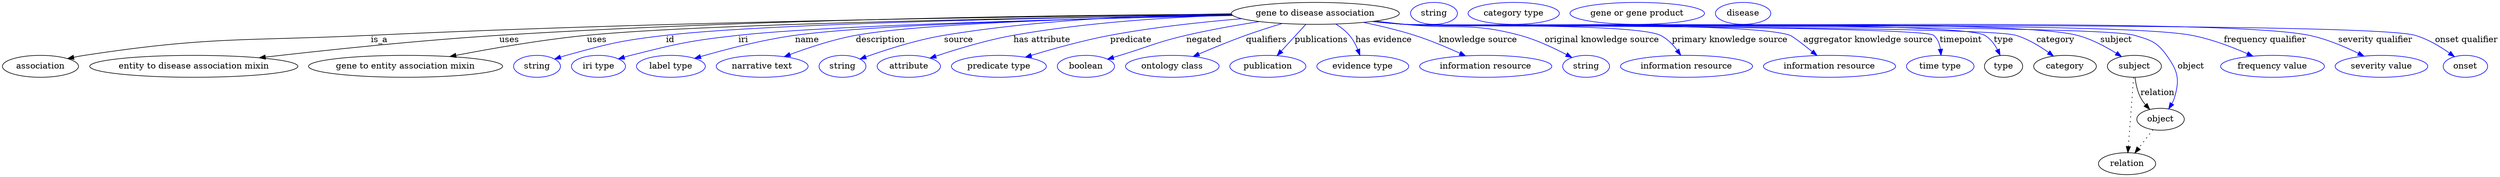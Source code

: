 digraph {
	graph [bb="0,0,4097.4,283"];
	node [label="\N"];
	"gene to disease association"	[height=0.5,
		label="gene to disease association",
		pos="2154.4,265",
		width=3.8274];
	association	[height=0.5,
		pos="62.394,178",
		width=1.7332];
	"gene to disease association" -> association	[label=is_a,
		lp="618.39,221.5",
		pos="e,106.48,190.75 2017.2,263.08 1746.8,260.79 1125.8,253.14 604.39,229 394.77,219.3 340.81,227.87 133.39,196 127.91,195.16 122.23,\
194.11 116.58,192.94"];
	"entity to disease association mixin"	[height=0.5,
		pos="313.39,178",
		width=4.7482];
	"gene to disease association" -> "entity to disease association mixin"	[label=uses,
		lp="831.89,221.5",
		pos="e,420.93,192.01 2016.9,263.72 1774.1,262.49 1253.8,256.52 815.39,229 683.43,220.71 532.52,204.81 430.91,193.16"];
	"gene to entity association mixin"	[height=0.5,
		pos="661.39,178",
		width=4.4232];
	"gene to disease association" -> "gene to entity association mixin"	[label=uses,
		lp="975.89,221.5",
		pos="e,734.2,194.08 2018,262.36 1749.5,258.73 1160.9,248.76 959.39,229 886.23,221.82 803.86,207.52 744.3,196.04"];
	id	[color=blue,
		height=0.5,
		label=string,
		pos="877.39,178",
		width=1.0652];
	"gene to disease association" -> id	[color=blue,
		label=id,
		lp="1096.4,221.5",
		pos="e,906.37,190.01 2017.7,262.33 1772,258.85 1265,249.41 1089.4,229 1015.5,220.42 997.06,215.79 925.39,196 922.28,195.14 919.08,194.18 \
915.89,193.17",
		style=solid];
	iri	[color=blue,
		height=0.5,
		label="iri type",
		pos="978.39,178",
		width=1.2277];
	"gene to disease association" -> iri	[color=blue,
		label=iri,
		lp="1216.4,221.5",
		pos="e,1011,190.17 2019,261.45 1796.1,256.84 1361.2,245.98 1208.4,229 1128.9,220.16 1109,215.59 1031.4,196 1028,195.13 1024.4,194.17 \
1020.9,193.15",
		style=solid];
	name	[color=blue,
		height=0.5,
		label="label type",
		pos="1097.4,178",
		width=1.5707];
	"gene to disease association" -> name	[color=blue,
		label=name,
		lp="1321.4,221.5",
		pos="e,1136.4,191.1 2018.6,261.63 1813.9,257.51 1435.7,247.64 1301.4,229 1247.5,221.52 1187.1,205.78 1146.1,193.94",
		style=solid];
	description	[color=blue,
		height=0.5,
		label="narrative text",
		pos="1247.4,178",
		width=2.0943];
	"gene to disease association" -> description	[color=blue,
		label=description,
		lp="1440.9,221.5",
		pos="e,1283.5,193.85 2018.2,262.07 1833.9,258.7 1515,249.98 1400.4,229 1363.3,222.21 1322.8,208.69 1292.8,197.42",
		style=solid];
	source	[color=blue,
		height=0.5,
		label=string,
		pos="1379.4,178",
		width=1.0652];
	"gene to disease association" -> source	[color=blue,
		label=source,
		lp="1569.4,221.5",
		pos="e,1407.9,190.06 2016.5,264.42 1892.5,262.82 1705.6,255.51 1545.4,229 1500.6,221.59 1450.9,205.54 1417.7,193.62",
		style=solid];
	"has attribute"	[color=blue,
		height=0.5,
		label=attribute,
		pos="1487.4,178",
		width=1.4443];
	"gene to disease association" -> "has attribute"	[color=blue,
		label="has attribute",
		lp="1706.4,221.5",
		pos="e,1522.1,191.46 2018.2,262.13 1918.2,258.88 1779.5,250.45 1659.4,229 1615.2,221.11 1566.2,206.24 1531.9,194.75",
		style=solid];
	predicate	[color=blue,
		height=0.5,
		label="predicate type",
		pos="1635.4,178",
		width=2.1665];
	"gene to disease association" -> predicate	[color=blue,
		label=predicate,
		lp="1851.4,221.5",
		pos="e,1678.7,193.06 2033.6,256.3 1969.1,250.97 1888.5,242.37 1817.4,229 1773.4,220.73 1724.5,207.04 1688.5,196.08",
		style=solid];
	negated	[color=blue,
		height=0.5,
		label=boolean,
		pos="1778.4,178",
		width=1.2999];
	"gene to disease association" -> negated	[color=blue,
		label=negated,
		lp="1971.4,221.5",
		pos="e,1813.6,189.91 2062.6,251.51 2025.1,245.72 1981.5,238.1 1942.4,229 1893.1,217.52 1881.8,210.81 1833.4,196 1830.1,194.99 1826.7,\
193.94 1823.2,192.89",
		style=solid];
	qualifiers	[color=blue,
		height=0.5,
		label="ontology class",
		pos="1919.4,178",
		width=2.1304];
	"gene to disease association" -> qualifiers	[color=blue,
		label=qualifiers,
		lp="2073.9,221.5",
		pos="e,1953.7,194.2 2099.8,248.39 2080.9,242.66 2059.6,235.89 2040.4,229 2014.5,219.69 1986,207.99 1963.2,198.25",
		style=solid];
	publications	[color=blue,
		height=0.5,
		label=publication,
		pos="2076.4,178",
		width=1.7332];
	"gene to disease association" -> publications	[color=blue,
		label=publications,
		lp="2164.4,221.5",
		pos="e,2091.6,195.6 2138.6,246.8 2127.1,234.31 2111.5,217.24 2098.7,203.35",
		style=solid];
	"has evidence"	[color=blue,
		height=0.5,
		label="evidence type",
		pos="2232.4,178",
		width=2.0943];
	"gene to disease association" -> "has evidence"	[color=blue,
		label="has evidence",
		lp="2266.9,221.5",
		pos="e,2227.7,196.17 2188,247.51 2196.1,242.4 2204.2,236.2 2210.4,229 2216.2,222.27 2220.7,213.76 2224.1,205.67",
		style=solid];
	"knowledge source"	[color=blue,
		height=0.5,
		label="information resource",
		pos="2434.4,178",
		width=3.015];
	"gene to disease association" -> "knowledge source"	[color=blue,
		label="knowledge source",
		lp="2421.9,221.5",
		pos="e,2401.3,195.19 2233.5,250.19 2260.4,244.66 2290.5,237.55 2317.4,229 2342.7,220.96 2370,209.44 2391.9,199.49",
		style=solid];
	"original knowledge source"	[color=blue,
		height=0.5,
		label=string,
		pos="2599.4,178",
		width=1.0652];
	"gene to disease association" -> "original knowledge source"	[color=blue,
		label="original knowledge source",
		lp="2625.4,221.5",
		pos="e,2576,192.52 2252.8,252.34 2269,250.5 2285.7,248.66 2301.4,247 2385.3,238.15 2408.9,250.9 2490.4,229 2517.4,221.75 2546,208.37 \
2567.2,197.27",
		style=solid];
	"primary knowledge source"	[color=blue,
		height=0.5,
		label="information resource",
		pos="2764.4,178",
		width=3.015];
	"gene to disease association" -> "primary knowledge source"	[color=blue,
		label="primary knowledge source",
		lp="2835.4,221.5",
		pos="e,2754.8,196.19 2249.6,251.97 2266.8,250.09 2284.6,248.33 2301.4,247 2348,243.31 2679.4,249.39 2721.4,229 2732.4,223.64 2741.8,214.01 \
2748.9,204.61",
		style=solid];
	"aggregator knowledge source"	[color=blue,
		height=0.5,
		label="information resource",
		pos="2999.4,178",
		width=3.015];
	"gene to disease association" -> "aggregator knowledge source"	[color=blue,
		label="aggregator knowledge source",
		lp="3062.9,221.5",
		pos="e,2978.8,195.88 2248.8,251.86 2266.2,249.96 2284.4,248.23 2301.4,247 2371.6,241.95 2868.1,252.6 2934.4,229 2938.8,227.44 2955.5,\
214.52 2970.9,202.2",
		style=solid];
	timepoint	[color=blue,
		height=0.5,
		label="time type",
		pos="3181.4,178",
		width=1.5346];
	"gene to disease association" -> timepoint	[color=blue,
		label=timepoint,
		lp="3215.4,221.5",
		pos="e,3182.6,196.12 2248.4,251.79 2266,249.89 2284.2,248.17 2301.4,247 2325.5,245.36 3151.7,244.32 3170.4,229 3177.1,223.47 3180.3,214.83 \
3181.7,206.28",
		style=solid];
	type	[height=0.5,
		pos="3285.4,178",
		width=0.86659];
	"gene to disease association" -> type	[color=blue,
		label=type,
		lp="3285.4,221.5",
		pos="e,3279.7,196.14 2248.4,251.77 2266,249.87 2284.2,248.15 2301.4,247 2354.2,243.45 3208.4,255.19 3254.4,229 3263.6,223.75 3270.5,214.53 \
3275.3,205.42",
		style=solid];
	category	[height=0.5,
		pos="3386.4,178",
		width=1.4263];
	"gene to disease association" -> category	[color=blue,
		label=category,
		lp="3370.9,221.5",
		pos="e,3367.5,194.75 2248.4,251.76 2266,249.85 2284.2,248.14 2301.4,247 2357.1,243.29 3251.9,244.71 3305.4,229 3324.9,223.28 3344.3,211.53 \
3359.3,200.86",
		style=solid];
	subject	[height=0.5,
		pos="3500.4,178",
		width=1.2277];
	"gene to disease association" -> subject	[color=blue,
		label=subject,
		lp="3470.4,221.5",
		pos="e,3479.2,194.05 2248,251.77 2265.7,249.86 2284.1,248.14 2301.4,247 2423.9,238.94 3287.5,259.69 3406.4,229 3429.3,223.1 3452.7,210.64 \
3470.5,199.63",
		style=solid];
	object	[height=0.5,
		pos="3543.4,91",
		width=1.0832];
	"gene to disease association" -> object	[color=blue,
		label=object,
		lp="3593.4,178",
		pos="e,3556.8,108.09 2248,251.76 2265.7,249.84 2284.1,248.13 2301.4,247 2367.9,242.67 3436.5,247.79 3500.4,229 3527,221.17 3537.2,218.5 \
3553.4,196 3571.7,170.69 3575.3,156.9 3566.4,127 3565.4,123.55 3563.9,120.13 3562.1,116.85",
		style=solid];
	"frequency qualifier"	[color=blue,
		height=0.5,
		label="frequency value",
		pos="3727.4,178",
		width=2.3651];
	"gene to disease association" -> "frequency qualifier"	[color=blue,
		label="frequency qualifier",
		lp="3715.4,221.5",
		pos="e,3695.2,194.69 2248,251.74 2265.7,249.83 2284.1,248.12 2301.4,247 2444.8,237.74 3453.2,255.68 3594.4,229 3626.1,223.01 3660.1,210.09 \
3685.8,198.88",
		style=solid];
	"severity qualifier"	[color=blue,
		height=0.5,
		label="severity value",
		pos="3906.4,178",
		width=2.1123];
	"gene to disease association" -> "severity qualifier"	[color=blue,
		label="severity qualifier",
		lp="3896.4,221.5",
		pos="e,3877.6,194.83 2248,251.72 2265.7,249.81 2284.1,248.1 2301.4,247 2466.2,236.5 3625.7,262.6 3787.4,229 3815.7,223.11 3845.8,210.43 \
3868.6,199.31",
		style=solid];
	"onset qualifier"	[color=blue,
		height=0.5,
		label=onset,
		pos="4043.4,178",
		width=1.011];
	"gene to disease association" -> "onset qualifier"	[color=blue,
		label="onset qualifier",
		lp="4045.9,221.5",
		pos="e,4025.5,193.83 2247.6,251.74 2265.4,249.81 2284,248.1 2301.4,247 2393.4,241.19 3872.7,254.42 3961.4,229 3981.6,223.2 4001.8,210.96 \
4017.1,200.05",
		style=solid];
	association_type	[color=blue,
		height=0.5,
		label=string,
		pos="2348.4,265",
		width=1.0652];
	association_category	[color=blue,
		height=0.5,
		label="category type",
		pos="2479.4,265",
		width=2.0762];
	subject -> object	[label=relation,
		lp="3538.4,134.5",
		pos="e,3525.5,107.23 3501.5,159.55 3502.7,149.57 3505.2,137.07 3510.4,127 3512.6,122.68 3515.5,118.52 3518.7,114.66"];
	relation	[height=0.5,
		pos="3488.4,18",
		width=1.2999];
	subject -> relation	[pos="e,3489.7,36.188 3499.1,159.79 3497,132.48 3493,78.994 3490.5,46.38",
		style=dotted];
	"gene to disease association_subject"	[color=blue,
		height=0.5,
		label="gene or gene product",
		pos="2682.4,265",
		width=3.0692];
	object -> relation	[pos="e,3501.2,35.54 3530.9,73.889 3524,64.939 3515.2,53.617 3507.4,43.584",
		style=dotted];
	"gene to disease association_object"	[color=blue,
		height=0.5,
		label=disease,
		pos="2856.4,265",
		width=1.2638];
}
